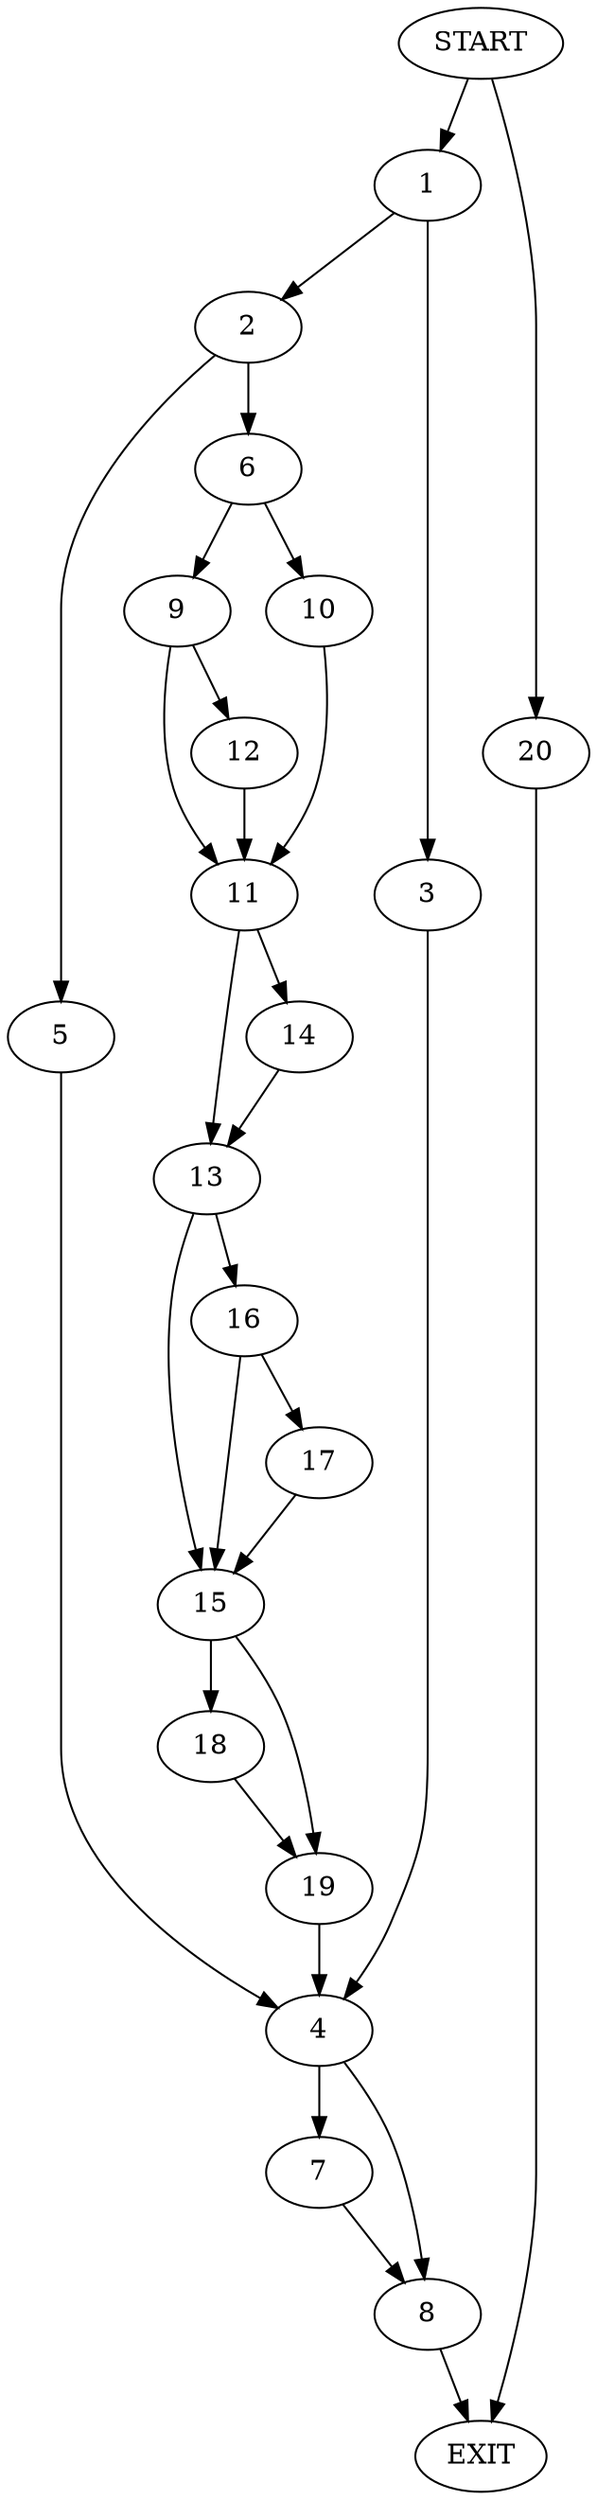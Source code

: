 digraph {
0 [label="START"]
21 [label="EXIT"]
0 -> 1
1 -> 2
1 -> 3
3 -> 4
2 -> 5
2 -> 6
4 -> 7
4 -> 8
6 -> 9
6 -> 10
5 -> 4
10 -> 11
9 -> 12
9 -> 11
11 -> 13
11 -> 14
12 -> 11
14 -> 13
13 -> 15
13 -> 16
16 -> 15
16 -> 17
15 -> 18
15 -> 19
17 -> 15
19 -> 4
18 -> 19
0 -> 20
20 -> 21
7 -> 8
8 -> 21
}

